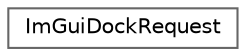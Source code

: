 digraph "类继承关系图"
{
 // LATEX_PDF_SIZE
  bgcolor="transparent";
  edge [fontname=Helvetica,fontsize=10,labelfontname=Helvetica,labelfontsize=10];
  node [fontname=Helvetica,fontsize=10,shape=box,height=0.2,width=0.4];
  rankdir="LR";
  Node0 [id="Node000000",label="ImGuiDockRequest",height=0.2,width=0.4,color="grey40", fillcolor="white", style="filled",URL="$struct_im_gui_dock_request.html",tooltip=" "];
}
